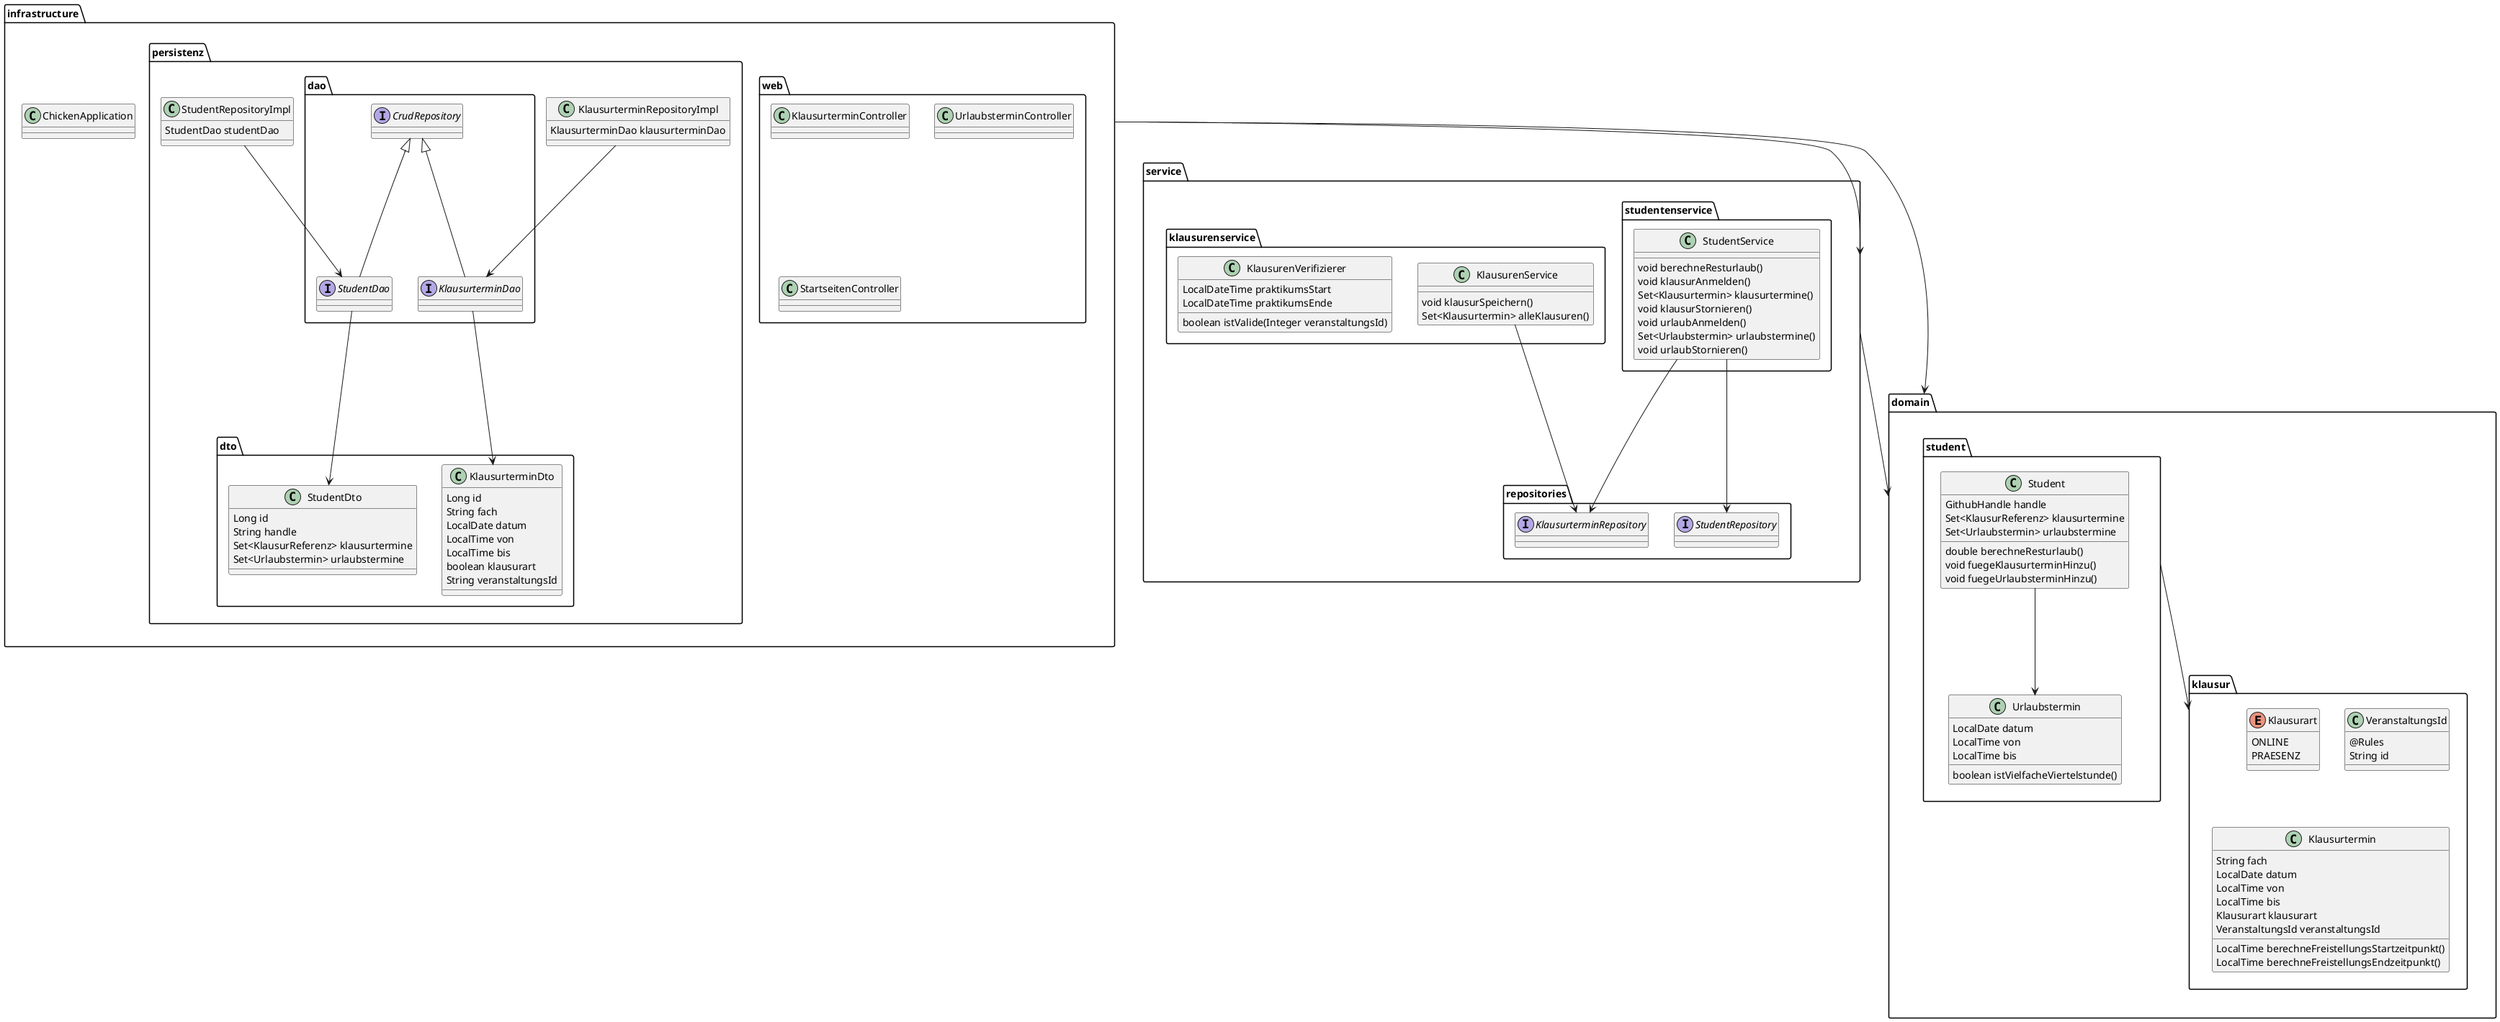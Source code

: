 @startuml

package domain {
    package klausur {
        enum Klausurart {
            ONLINE
            PRAESENZ
        }

        class VeranstaltungsId {
            @Rules
            String id
        }

        class Klausurtermin {
            String fach
            LocalDate datum
            LocalTime von
            LocalTime bis
            Klausurart klausurart
            VeranstaltungsId veranstaltungsId
            LocalTime berechneFreistellungsStartzeitpunkt()
            LocalTime berechneFreistellungsEndzeitpunkt()
        }
    }


    package student {
        class Urlaubstermin {
            LocalDate datum
            LocalTime von
            LocalTime bis
            boolean istVielfacheViertelstunde()
        }
        class Student {
            GithubHandle handle
            Set<KlausurReferenz> klausurtermine
            Set<Urlaubstermin> urlaubstermine
            double berechneResturlaub()
            void fuegeKlausurterminHinzu()
            void fuegeUrlaubsterminHinzu()
        }

        Student --> Urlaubstermin
    }
    student --> klausur

}

package service {
    package studentenservice {
        class StudentService {
            void berechneResturlaub()
            void klausurAnmelden()
            Set<Klausurtermin> klausurtermine()
            void klausurStornieren()
            void urlaubAnmelden()
            Set<Urlaubstermin> urlaubstermine()
            void urlaubStornieren()
        }
    }

    package klausurenservice {
        class KlausurenService {
            void klausurSpeichern()
            Set<Klausurtermin> alleKlausuren()
        }
        class KlausurenVerifizierer {
            LocalDateTime praktikumsStart
            LocalDateTime praktikumsEnde

            boolean istValide(Integer veranstaltungsId)

        }
    }
    package repositories {
        interface KlausurterminRepository {}
        interface StudentRepository {}
    }
    KlausurenService --> KlausurterminRepository
    StudentService --> StudentRepository
    StudentService --> KlausurterminRepository

}

package infrastructure {
    class ChickenApplication {}
    package web {
        class KlausurterminController {}
        class UrlaubsterminController {}
        class StartseitenController {}
    }
    package persistenz {

        package dao {
            interface KlausurterminDao extends CrudRepository {}
            interface StudentDao extends CrudRepository {}
        }
        class KlausurterminRepositoryImpl {
            KlausurterminDao klausurterminDao
        }
        class StudentRepositoryImpl {
            StudentDao studentDao
        }

        package dto {
          class KlausurterminDto {
            Long id
            String fach
            LocalDate datum
            LocalTime von
            LocalTime bis
            boolean klausurart
            String veranstaltungsId
          }
          class StudentDto {
            Long id
            String handle
            Set<KlausurReferenz> klausurtermine
            Set<Urlaubstermin> urlaubstermine
          }
        }



        StudentRepositoryImpl --> StudentDao
        KlausurterminRepositoryImpl --> KlausurterminDao
        StudentDao --> StudentDto
        KlausurterminDao --> KlausurterminDto
    }
}

service --> domain
infrastructure --> service
infrastructure --> domain

@enduml
